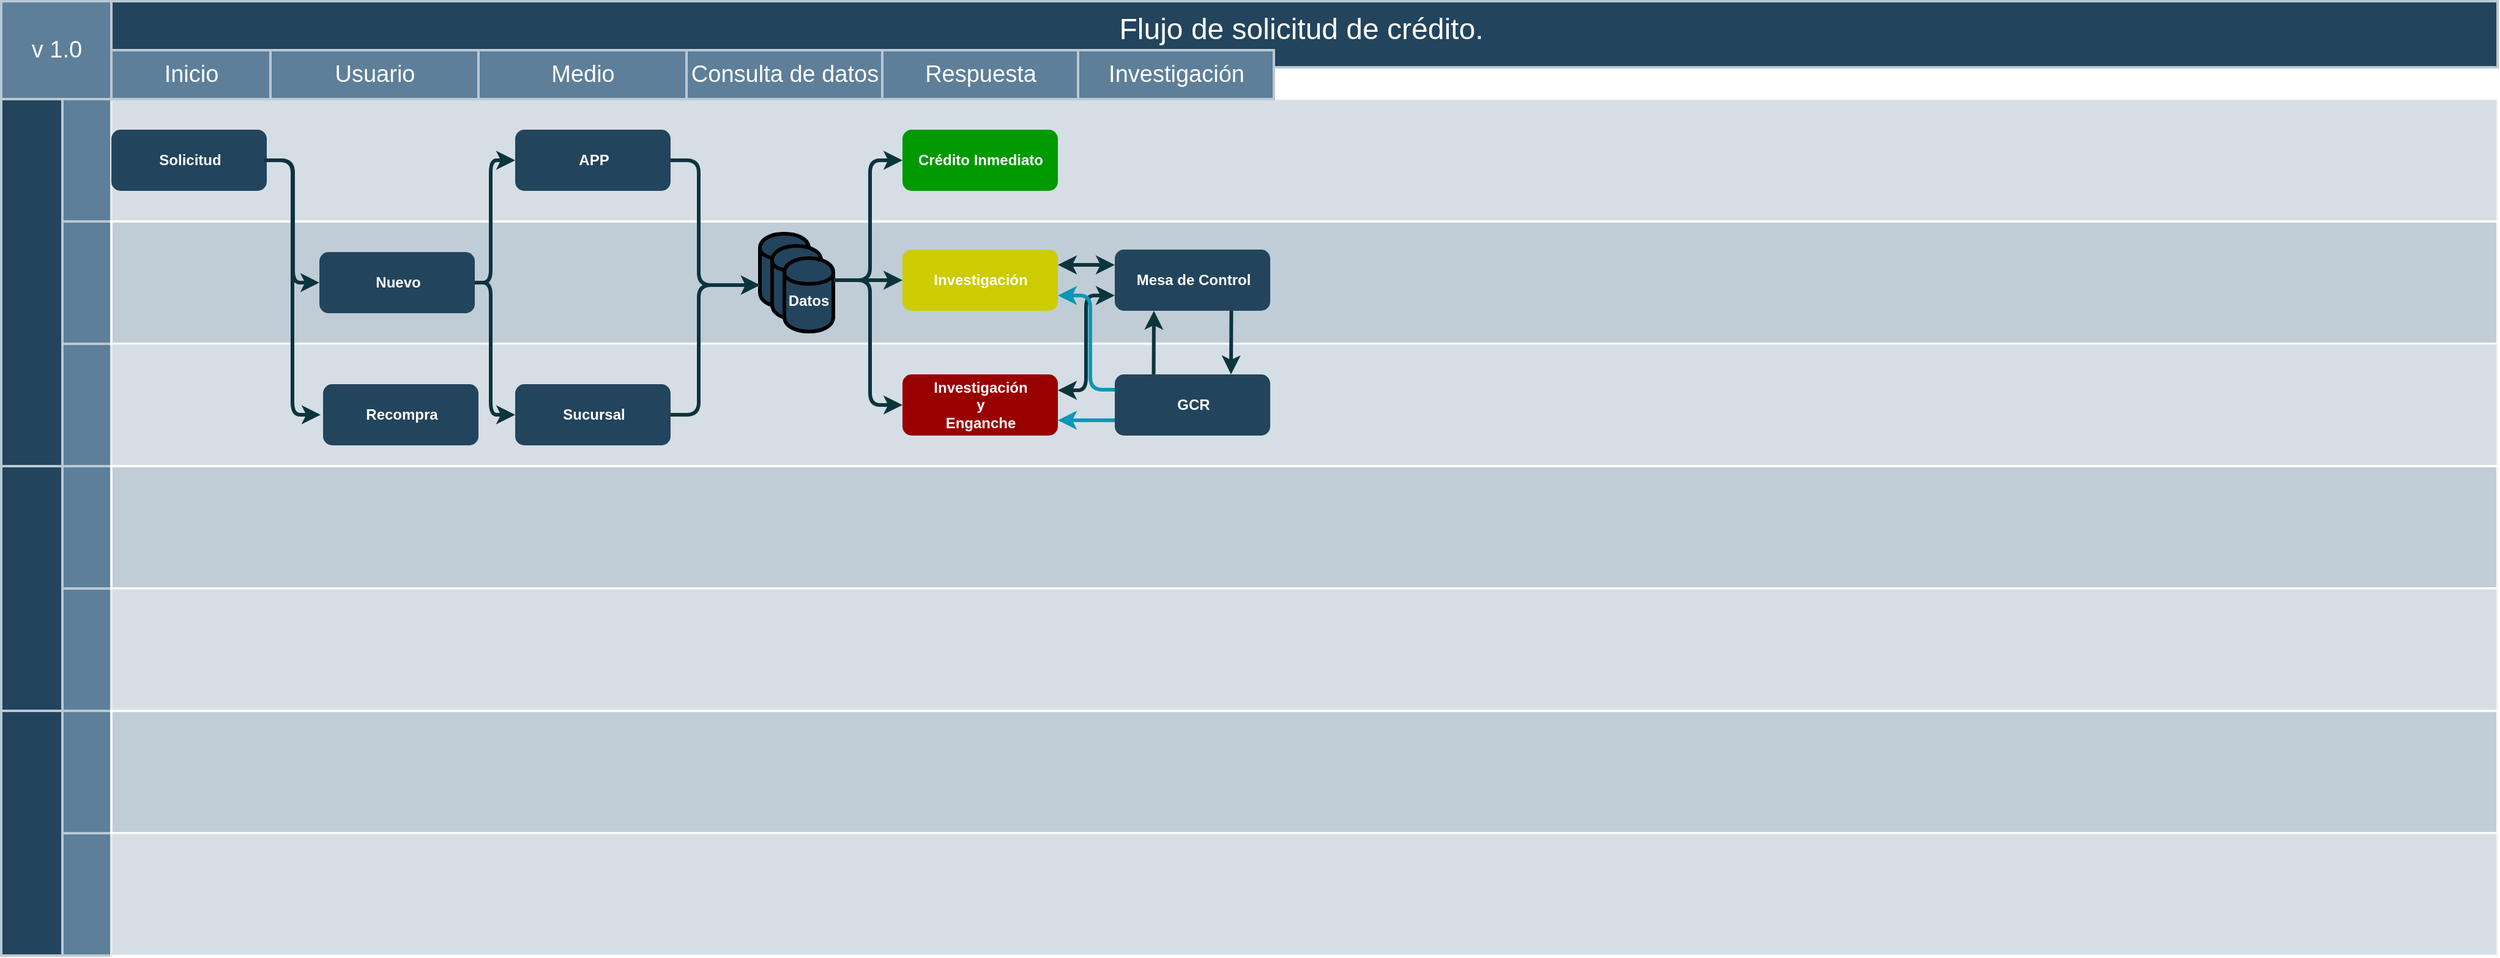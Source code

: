 <mxfile version="13.4.9" type="github">
  <diagram id="6a731a19-8d31-9384-78a2-239565b7b9f0" name="Page-1">
    <mxGraphModel dx="3136" dy="1153" grid="1" gridSize="10" guides="1" tooltips="1" connect="1" arrows="1" fold="1" page="1" pageScale="1" pageWidth="1169" pageHeight="827" background="#ffffff" math="0" shadow="0">
      <root>
        <mxCell id="0" />
        <mxCell id="1" parent="0" />
        <mxCell id="56" value="Flujo de solicitud de crédito." style="strokeColor=#BAC8D3;fillColor=#23445D;fontSize=24;strokeWidth=2;fontFamily=Helvetica;html=1;fontColor=#FFFFFF;fontStyle=0;spacingBottom=8;spacingRight=0;spacingLeft=83;" parent="1" vertex="1">
          <mxGeometry x="0.33" y="827" width="2039.67" height="54" as="geometry" />
        </mxCell>
        <mxCell id="57" value="" style="strokeColor=#BAC8D3;fillColor=#23445D;fontSize=24;strokeWidth=2;horizontal=0;fontFamily=Helvetica;html=1;fontColor=#FFFFFF;fontStyle=0" parent="1" vertex="1">
          <mxGeometry y="907" width="50" height="300" as="geometry" />
        </mxCell>
        <mxCell id="58" value="" style="strokeColor=#BAC8D3;fillColor=#5d7f99;fontSize=19;strokeWidth=2;horizontal=0;fontFamily=Helvetica;html=1;labelBackgroundColor=none;fontColor=#FFFFFF;" parent="1" vertex="1">
          <mxGeometry x="50" y="907" width="40" height="100" as="geometry" />
        </mxCell>
        <mxCell id="59" value="v 1.0" style="strokeColor=#BAC8D3;fillColor=#5d7f99;fontSize=19;strokeWidth=2;fontFamily=Helvetica;html=1;labelBackgroundColor=none;fontColor=#FFFFFF;" parent="1" vertex="1">
          <mxGeometry y="827" width="90" height="80" as="geometry" />
        </mxCell>
        <mxCell id="60" value="" style="strokeColor=#BAC8D3;fillColor=#5d7f99;fontSize=19;strokeWidth=2;horizontal=0;fontFamily=Helvetica;html=1;labelBackgroundColor=none;fontColor=#FFFFFF;" parent="1" vertex="1">
          <mxGeometry x="50" y="1007" width="40" height="100" as="geometry" />
        </mxCell>
        <mxCell id="61" value="" style="strokeColor=#BAC8D3;fillColor=#5d7f99;fontSize=19;strokeWidth=2;horizontal=0;fontFamily=Helvetica;html=1;labelBackgroundColor=none;fontColor=#FFFFFF;" parent="1" vertex="1">
          <mxGeometry x="50" y="1107" width="40" height="100" as="geometry" />
        </mxCell>
        <mxCell id="62" value="" style="strokeColor=#BAC8D3;fillColor=#5d7f99;fontSize=19;strokeWidth=2;horizontal=0;fontFamily=Helvetica;html=1;labelBackgroundColor=none;fontColor=#FFFFFF;" parent="1" vertex="1">
          <mxGeometry x="50" y="1307" width="40" height="100" as="geometry" />
        </mxCell>
        <mxCell id="63" value="" style="strokeColor=#BAC8D3;fillColor=#5d7f99;fontSize=19;strokeWidth=2;horizontal=0;fontFamily=Helvetica;html=1;labelBackgroundColor=none;fontColor=#FFFFFF;" parent="1" vertex="1">
          <mxGeometry x="50" y="1207" width="40" height="100" as="geometry" />
        </mxCell>
        <mxCell id="64" value="" style="strokeColor=#BAC8D3;fillColor=#23445D;fontSize=24;strokeWidth=2;horizontal=0;fontFamily=Helvetica;html=1;fontColor=#FFFFFF;fontStyle=0" parent="1" vertex="1">
          <mxGeometry y="1207" width="50" height="200" as="geometry" />
        </mxCell>
        <mxCell id="65" value="" style="strokeColor=#BAC8D3;fillColor=#5d7f99;fontSize=19;strokeWidth=2;horizontal=0;fontFamily=Helvetica;html=1;labelBackgroundColor=none;fontColor=#FFFFFF;" parent="1" vertex="1">
          <mxGeometry x="50" y="1507" width="40" height="100" as="geometry" />
        </mxCell>
        <mxCell id="66" value="" style="strokeColor=#BAC8D3;fillColor=#5d7f99;fontSize=19;strokeWidth=2;horizontal=0;fontFamily=Helvetica;html=1;labelBackgroundColor=none;fontColor=#FFFFFF;" parent="1" vertex="1">
          <mxGeometry x="50" y="1407" width="40" height="100" as="geometry" />
        </mxCell>
        <mxCell id="67" value="" style="strokeColor=#BAC8D3;fillColor=#23445D;fontSize=24;strokeWidth=2;horizontal=0;fontFamily=Helvetica;html=1;fontColor=#FFFFFF;fontStyle=0" parent="1" vertex="1">
          <mxGeometry y="1407" width="50" height="200" as="geometry" />
        </mxCell>
        <mxCell id="68" value="" style="strokeColor=#FFFFFF;fillColor=#BAC8D3;fontSize=18;strokeWidth=2;fontFamily=Helvetica;html=1;opacity=60;" parent="1" vertex="1">
          <mxGeometry x="90" y="907" width="1950" height="100" as="geometry" />
        </mxCell>
        <mxCell id="69" value="" style="strokeColor=#FFFFFF;fillColor=#BAC8D3;fontSize=18;strokeWidth=2;fontFamily=Helvetica;html=1;opacity=90;" parent="1" vertex="1">
          <mxGeometry x="90" y="1007" width="1950" height="100" as="geometry" />
        </mxCell>
        <mxCell id="70" value="" style="strokeColor=#FFFFFF;fillColor=#BAC8D3;fontSize=18;strokeWidth=2;fontFamily=Helvetica;html=1;opacity=60;" parent="1" vertex="1">
          <mxGeometry x="90" y="1107" width="1950" height="100" as="geometry" />
        </mxCell>
        <mxCell id="71" value="" style="strokeColor=#FFFFFF;fillColor=#BAC8D3;fontSize=18;strokeWidth=2;fontFamily=Helvetica;html=1;opacity=90;" parent="1" vertex="1">
          <mxGeometry x="90" y="1207" width="1950" height="100" as="geometry" />
        </mxCell>
        <mxCell id="72" value="" style="strokeColor=#FFFFFF;fillColor=#BAC8D3;fontSize=18;strokeWidth=2;fontFamily=Helvetica;html=1;opacity=60;" parent="1" vertex="1">
          <mxGeometry x="90" y="1307" width="1950" height="100" as="geometry" />
        </mxCell>
        <mxCell id="73" value="" style="strokeColor=#FFFFFF;fillColor=#BAC8D3;fontSize=18;strokeWidth=2;fontFamily=Helvetica;html=1;opacity=90;" parent="1" vertex="1">
          <mxGeometry x="90" y="1407" width="1950" height="100" as="geometry" />
        </mxCell>
        <mxCell id="74" value="" style="strokeColor=#FFFFFF;fillColor=#BAC8D3;fontSize=18;strokeWidth=2;fontFamily=Helvetica;html=1;opacity=60;" parent="1" vertex="1">
          <mxGeometry x="90" y="1507" width="1950" height="100" as="geometry" />
        </mxCell>
        <mxCell id="90" value="&lt;b&gt;&lt;font color=&quot;#FFFFFF&quot;&gt;Solicitud&lt;/font&gt;&lt;/b&gt;" style="rounded=1;fillColor=#23445D;strokeColor=none;strokeWidth=2;fontFamily=Helvetica;html=1;gradientColor=none;" parent="1" vertex="1">
          <mxGeometry x="90.005" y="932" width="127" height="50" as="geometry" />
        </mxCell>
        <mxCell id="92" value="&lt;font color=&quot;#FFFFFF&quot;&gt;&lt;b&gt;Nuevo&lt;/b&gt;&lt;/font&gt;" style="rounded=1;fillColor=#23445D;strokeColor=none;strokeWidth=2;fontFamily=Helvetica;html=1;gradientColor=none;" parent="1" vertex="1">
          <mxGeometry x="260.004" y="1032" width="127" height="50" as="geometry" />
        </mxCell>
        <mxCell id="140" value="" style="group" parent="1" vertex="1" connectable="0">
          <mxGeometry x="90" y="867" width="300" height="40" as="geometry" />
        </mxCell>
        <mxCell id="141" value="Inicio" style="strokeColor=#BAC8D3;fillColor=#5d7f99;fontSize=19;strokeWidth=2;fontFamily=Helvetica;html=1;labelBackgroundColor=none;fontColor=#FFFFFF;" parent="140" vertex="1">
          <mxGeometry width="130.0" height="40" as="geometry" />
        </mxCell>
        <mxCell id="142" value="Usuario" style="strokeColor=#BAC8D3;fillColor=#5d7f99;fontSize=19;strokeWidth=2;fontFamily=Helvetica;html=1;labelBackgroundColor=none;fontColor=#FFFFFF;" parent="140" vertex="1">
          <mxGeometry x="130" width="170" height="40" as="geometry" />
        </mxCell>
        <mxCell id="143" value="Medio" style="strokeColor=#BAC8D3;fillColor=#5d7f99;fontSize=19;strokeWidth=2;fontFamily=Helvetica;html=1;labelBackgroundColor=none;fontColor=#FFFFFF;" parent="1" vertex="1">
          <mxGeometry x="390" y="867" width="170" height="40" as="geometry" />
        </mxCell>
        <mxCell id="L_8B3M4ZMhIBCMp_4Mvt-145" value="" style="edgeStyle=elbowEdgeStyle;elbow=horizontal;strokeWidth=3;strokeColor=#0C343D;fontFamily=Helvetica;html=1;exitX=1;exitY=0.5;exitDx=0;exitDy=0;entryX=0;entryY=0.5;entryDx=0;entryDy=0;" parent="1" source="90" target="92" edge="1">
          <mxGeometry x="-358.901" y="420" width="131.973" height="100" as="geometry">
            <mxPoint x="240.004" y="970" as="sourcePoint" />
            <mxPoint x="350.555" y="870" as="targetPoint" />
          </mxGeometry>
        </mxCell>
        <mxCell id="L_8B3M4ZMhIBCMp_4Mvt-146" value="&lt;font color=&quot;#FFFFFF&quot;&gt;&lt;b&gt;Recompra&lt;/b&gt;&lt;/font&gt;" style="rounded=1;fillColor=#23445D;strokeColor=none;strokeWidth=2;fontFamily=Helvetica;html=1;gradientColor=none;" parent="1" vertex="1">
          <mxGeometry x="263.004" y="1140" width="127" height="50" as="geometry" />
        </mxCell>
        <mxCell id="L_8B3M4ZMhIBCMp_4Mvt-147" value="" style="edgeStyle=elbowEdgeStyle;elbow=horizontal;strokeWidth=3;strokeColor=#0C343D;fontFamily=Helvetica;html=1;exitX=1;exitY=0.5;exitDx=0;exitDy=0;entryX=0;entryY=0.5;entryDx=0;entryDy=0;" parent="1" edge="1">
          <mxGeometry x="-350.901" y="430" width="131.973" height="100" as="geometry">
            <mxPoint x="215.005" y="957" as="sourcePoint" />
            <mxPoint x="261.004" y="1165.0" as="targetPoint" />
            <Array as="points">
              <mxPoint x="238" y="1070" />
              <mxPoint x="228" y="1090" />
            </Array>
          </mxGeometry>
        </mxCell>
        <mxCell id="L_8B3M4ZMhIBCMp_4Mvt-148" value="&lt;font color=&quot;#FFFFFF&quot;&gt;&lt;b&gt;APP&lt;/b&gt;&lt;/font&gt;" style="rounded=1;fillColor=#23445D;strokeColor=none;strokeWidth=2;fontFamily=Helvetica;html=1;gradientColor=none;" parent="1" vertex="1">
          <mxGeometry x="420.004" y="932" width="127" height="50" as="geometry" />
        </mxCell>
        <mxCell id="L_8B3M4ZMhIBCMp_4Mvt-149" value="&lt;font color=&quot;#FFFFFF&quot;&gt;&lt;b&gt;Sucursal&lt;/b&gt;&lt;/font&gt;" style="rounded=1;fillColor=#23445D;strokeColor=none;strokeWidth=2;fontFamily=Helvetica;html=1;gradientColor=none;" parent="1" vertex="1">
          <mxGeometry x="420.004" y="1140" width="127" height="50" as="geometry" />
        </mxCell>
        <mxCell id="L_8B3M4ZMhIBCMp_4Mvt-150" value="" style="edgeStyle=elbowEdgeStyle;elbow=horizontal;strokeWidth=3;strokeColor=#0C343D;fontFamily=Helvetica;html=1;exitX=1;exitY=0.5;exitDx=0;exitDy=0;entryX=0;entryY=0.5;entryDx=0;entryDy=0;" parent="1" source="92" target="L_8B3M4ZMhIBCMp_4Mvt-148" edge="1">
          <mxGeometry x="-145.901" y="526" width="131.973" height="100" as="geometry">
            <mxPoint x="420.005" y="1053.0" as="sourcePoint" />
            <mxPoint x="466.004" y="1261.0" as="targetPoint" />
            <Array as="points">
              <mxPoint x="400" y="1057" />
              <mxPoint x="433" y="1186" />
            </Array>
          </mxGeometry>
        </mxCell>
        <mxCell id="L_8B3M4ZMhIBCMp_4Mvt-151" value="" style="edgeStyle=elbowEdgeStyle;elbow=horizontal;strokeWidth=3;strokeColor=#0C343D;fontFamily=Helvetica;html=1;exitX=1;exitY=0.5;exitDx=0;exitDy=0;entryX=0;entryY=0.5;entryDx=0;entryDy=0;" parent="1" source="92" target="L_8B3M4ZMhIBCMp_4Mvt-149" edge="1">
          <mxGeometry x="-155.901" y="534" width="131.973" height="100" as="geometry">
            <mxPoint x="410.005" y="1061.0" as="sourcePoint" />
            <mxPoint x="456.004" y="1269.0" as="targetPoint" />
            <Array as="points">
              <mxPoint x="400" y="1170" />
              <mxPoint x="423" y="1194" />
            </Array>
          </mxGeometry>
        </mxCell>
        <mxCell id="L_8B3M4ZMhIBCMp_4Mvt-152" value="Consulta de datos" style="strokeColor=#BAC8D3;fillColor=#5d7f99;fontSize=19;strokeWidth=2;fontFamily=Helvetica;html=1;labelBackgroundColor=none;fontColor=#FFFFFF;" parent="1" vertex="1">
          <mxGeometry x="560" y="867" width="160" height="40" as="geometry" />
        </mxCell>
        <mxCell id="L_8B3M4ZMhIBCMp_4Mvt-153" value="" style="shape=cylinder;whiteSpace=wrap;html=1;boundedLbl=1;backgroundOutline=1;strokeWidth=3;fillColor=#23445D;" parent="1" vertex="1">
          <mxGeometry x="620" y="1017" width="40" height="60" as="geometry" />
        </mxCell>
        <mxCell id="L_8B3M4ZMhIBCMp_4Mvt-155" value="" style="shape=cylinder;whiteSpace=wrap;html=1;boundedLbl=1;backgroundOutline=1;strokeWidth=3;fillColor=#23445D;" parent="1" vertex="1">
          <mxGeometry x="630" y="1027" width="40" height="60" as="geometry" />
        </mxCell>
        <mxCell id="L_8B3M4ZMhIBCMp_4Mvt-156" value="" style="shape=cylinder;whiteSpace=wrap;html=1;boundedLbl=1;backgroundOutline=1;strokeWidth=3;fillColor=#23445D;" parent="1" vertex="1">
          <mxGeometry x="640" y="1037" width="40" height="60" as="geometry" />
        </mxCell>
        <mxCell id="L_8B3M4ZMhIBCMp_4Mvt-157" value="" style="edgeStyle=elbowEdgeStyle;elbow=horizontal;strokeWidth=3;strokeColor=#0C343D;fontFamily=Helvetica;html=1;entryX=0;entryY=0.7;entryDx=0;entryDy=0;exitX=1;exitY=0.5;exitDx=0;exitDy=0;" parent="1" source="L_8B3M4ZMhIBCMp_4Mvt-148" target="L_8B3M4ZMhIBCMp_4Mvt-153" edge="1">
          <mxGeometry x="27.099" y="629" width="131.973" height="100" as="geometry">
            <mxPoint x="560.004" y="1160.0" as="sourcePoint" />
            <mxPoint x="593.004" y="1060.0" as="targetPoint" />
            <Array as="points">
              <mxPoint x="570" y="1070" />
              <mxPoint x="573" y="1160" />
              <mxPoint x="606" y="1289" />
            </Array>
          </mxGeometry>
        </mxCell>
        <mxCell id="L_8B3M4ZMhIBCMp_4Mvt-158" value="" style="edgeStyle=elbowEdgeStyle;elbow=horizontal;strokeWidth=3;strokeColor=#0C343D;fontFamily=Helvetica;html=1;exitX=1;exitY=0.5;exitDx=0;exitDy=0;entryX=0;entryY=0.7;entryDx=0;entryDy=0;" parent="1" source="L_8B3M4ZMhIBCMp_4Mvt-149" target="L_8B3M4ZMhIBCMp_4Mvt-153" edge="1">
          <mxGeometry x="47.099" y="639" width="131.973" height="100" as="geometry">
            <mxPoint x="580.004" y="1170.0" as="sourcePoint" />
            <mxPoint x="613.004" y="1070.0" as="targetPoint" />
            <Array as="points">
              <mxPoint x="570" y="1100" />
              <mxPoint x="626" y="1299" />
            </Array>
          </mxGeometry>
        </mxCell>
        <mxCell id="L_8B3M4ZMhIBCMp_4Mvt-159" value="&lt;div&gt;&lt;font color=&quot;#FFFFFF&quot;&gt;&lt;b&gt;Investigación&lt;/b&gt;&lt;/font&gt;&lt;/div&gt;&lt;div&gt;&lt;font color=&quot;#FFFFFF&quot;&gt;&lt;b&gt;y&lt;/b&gt;&lt;/font&gt;&lt;/div&gt;&lt;div&gt;&lt;font color=&quot;#FFFFFF&quot;&gt;&lt;b&gt; Enganche&lt;/b&gt;&lt;/font&gt;&lt;/div&gt;" style="rounded=1;strokeColor=none;strokeWidth=2;fontFamily=Helvetica;html=1;gradientColor=none;fillColor=#990000;" parent="1" vertex="1">
          <mxGeometry x="736.504" y="1132" width="127" height="50" as="geometry" />
        </mxCell>
        <mxCell id="L_8B3M4ZMhIBCMp_4Mvt-161" value="Respuesta" style="strokeColor=#BAC8D3;fillColor=#5d7f99;fontSize=19;strokeWidth=2;fontFamily=Helvetica;html=1;labelBackgroundColor=none;fontColor=#FFFFFF;" parent="1" vertex="1">
          <mxGeometry x="720" y="867" width="160" height="40" as="geometry" />
        </mxCell>
        <mxCell id="L_8B3M4ZMhIBCMp_4Mvt-162" value="&lt;font color=&quot;#FFFFFF&quot;&gt;&lt;b&gt;Investigación&lt;/b&gt;&lt;/font&gt;" style="rounded=1;strokeColor=none;strokeWidth=2;fontFamily=Helvetica;html=1;gradientColor=none;fillColor=#CCCC00;" parent="1" vertex="1">
          <mxGeometry x="736.504" y="1030" width="127" height="50" as="geometry" />
        </mxCell>
        <mxCell id="L_8B3M4ZMhIBCMp_4Mvt-163" value="&lt;font color=&quot;#FFFFFF&quot;&gt;&lt;b&gt;Crédito Inmediato&lt;br&gt;&lt;/b&gt;&lt;/font&gt;" style="rounded=1;strokeColor=none;strokeWidth=2;fontFamily=Helvetica;html=1;gradientColor=none;fillColor=#009900;" parent="1" vertex="1">
          <mxGeometry x="736.504" y="932" width="127" height="50" as="geometry" />
        </mxCell>
        <mxCell id="L_8B3M4ZMhIBCMp_4Mvt-164" value="" style="edgeStyle=elbowEdgeStyle;elbow=horizontal;strokeWidth=3;strokeColor=#0C343D;fontFamily=Helvetica;html=1;exitX=1;exitY=0.3;exitDx=0;exitDy=0;entryX=0;entryY=0.5;entryDx=0;entryDy=0;" parent="1" source="L_8B3M4ZMhIBCMp_4Mvt-156" target="L_8B3M4ZMhIBCMp_4Mvt-163" edge="1">
          <mxGeometry x="190.099" y="732" width="131.973" height="100" as="geometry">
            <mxPoint x="710.004" y="1060.0" as="sourcePoint" />
            <mxPoint x="783" y="1162" as="targetPoint" />
            <Array as="points">
              <mxPoint x="710" y="1020" />
              <mxPoint x="720" y="1090" />
              <mxPoint x="733" y="1173" />
              <mxPoint x="736" y="1263" />
              <mxPoint x="769" y="1392" />
            </Array>
          </mxGeometry>
        </mxCell>
        <mxCell id="L_8B3M4ZMhIBCMp_4Mvt-165" value="" style="edgeStyle=elbowEdgeStyle;elbow=horizontal;strokeWidth=3;strokeColor=#0C343D;fontFamily=Helvetica;html=1;entryX=0;entryY=0.5;entryDx=0;entryDy=0;exitX=1;exitY=0.3;exitDx=0;exitDy=0;" parent="1" source="L_8B3M4ZMhIBCMp_4Mvt-156" target="L_8B3M4ZMhIBCMp_4Mvt-162" edge="1">
          <mxGeometry x="200.099" y="742" width="131.973" height="100" as="geometry">
            <mxPoint x="690" y="1065.0" as="sourcePoint" />
            <mxPoint x="746.504" y="967.0" as="targetPoint" />
            <Array as="points">
              <mxPoint x="710" y="1057" />
              <mxPoint x="730" y="1100" />
              <mxPoint x="743" y="1183" />
              <mxPoint x="746" y="1273" />
              <mxPoint x="779" y="1402" />
            </Array>
          </mxGeometry>
        </mxCell>
        <mxCell id="L_8B3M4ZMhIBCMp_4Mvt-166" value="" style="edgeStyle=elbowEdgeStyle;elbow=horizontal;strokeWidth=3;strokeColor=#0C343D;fontFamily=Helvetica;html=1;exitX=1;exitY=0.3;exitDx=0;exitDy=0;entryX=0;entryY=0.5;entryDx=0;entryDy=0;" parent="1" source="L_8B3M4ZMhIBCMp_4Mvt-156" target="L_8B3M4ZMhIBCMp_4Mvt-159" edge="1">
          <mxGeometry x="210.099" y="752" width="131.973" height="100" as="geometry">
            <mxPoint x="700" y="1075.0" as="sourcePoint" />
            <mxPoint x="756.504" y="977.0" as="targetPoint" />
            <Array as="points">
              <mxPoint x="710" y="1100" />
              <mxPoint x="730" y="1040" />
              <mxPoint x="740" y="1110" />
              <mxPoint x="753" y="1193" />
              <mxPoint x="756" y="1283" />
              <mxPoint x="789" y="1412" />
            </Array>
          </mxGeometry>
        </mxCell>
        <mxCell id="L_8B3M4ZMhIBCMp_4Mvt-168" value="&lt;b&gt;&lt;font color=&quot;#FFFFFF&quot;&gt;Datos&lt;/font&gt;&lt;/b&gt;" style="text;html=1;strokeColor=none;fillColor=none;align=center;verticalAlign=middle;whiteSpace=wrap;rounded=0;" parent="1" vertex="1">
          <mxGeometry x="640" y="1062" width="40" height="20" as="geometry" />
        </mxCell>
        <mxCell id="L_8B3M4ZMhIBCMp_4Mvt-169" value="&lt;font color=&quot;#FFFFFF&quot;&gt;&lt;b&gt;GCR&lt;/b&gt;&lt;/font&gt;" style="rounded=1;fillColor=#23445D;strokeColor=none;strokeWidth=2;fontFamily=Helvetica;html=1;gradientColor=none;" parent="1" vertex="1">
          <mxGeometry x="910.004" y="1132" width="127" height="50" as="geometry" />
        </mxCell>
        <mxCell id="L_8B3M4ZMhIBCMp_4Mvt-170" value="Investigación" style="strokeColor=#BAC8D3;fillColor=#5d7f99;fontSize=19;strokeWidth=2;fontFamily=Helvetica;html=1;labelBackgroundColor=none;fontColor=#FFFFFF;" parent="1" vertex="1">
          <mxGeometry x="880" y="867" width="160" height="40" as="geometry" />
        </mxCell>
        <mxCell id="L_8B3M4ZMhIBCMp_4Mvt-171" value="&lt;font color=&quot;#FFFFFF&quot;&gt;&lt;b&gt;Mesa de Control&lt;br&gt;&lt;/b&gt;&lt;/font&gt;" style="rounded=1;fillColor=#23445D;strokeColor=none;strokeWidth=2;fontFamily=Helvetica;html=1;gradientColor=none;" parent="1" vertex="1">
          <mxGeometry x="910.004" y="1030" width="127" height="50" as="geometry" />
        </mxCell>
        <mxCell id="l3mfxVfRqM96wmPtT7w8-145" value="" style="edgeStyle=elbowEdgeStyle;elbow=horizontal;strokeWidth=3;strokeColor=#0C343D;fontFamily=Helvetica;html=1;exitX=0;exitY=0.25;exitDx=0;exitDy=0;entryX=1;entryY=0.25;entryDx=0;entryDy=0;startArrow=classic;startFill=1;" edge="1" parent="1" source="L_8B3M4ZMhIBCMp_4Mvt-171" target="L_8B3M4ZMhIBCMp_4Mvt-162">
          <mxGeometry x="400.099" y="785" width="131.973" height="100" as="geometry">
            <mxPoint x="870" y="1088" as="sourcePoint" />
            <mxPoint x="926.504" y="1190" as="targetPoint" />
            <Array as="points">
              <mxPoint x="880" y="1070" />
              <mxPoint x="920" y="1073" />
              <mxPoint x="930" y="1143" />
              <mxPoint x="943" y="1226" />
              <mxPoint x="946" y="1316" />
              <mxPoint x="979" y="1445" />
            </Array>
          </mxGeometry>
        </mxCell>
        <mxCell id="l3mfxVfRqM96wmPtT7w8-146" value="" style="edgeStyle=elbowEdgeStyle;elbow=horizontal;strokeWidth=3;strokeColor=#0C343D;fontFamily=Helvetica;html=1;startArrow=classic;startFill=1;exitX=0;exitY=0.75;exitDx=0;exitDy=0;" edge="1" parent="1" source="L_8B3M4ZMhIBCMp_4Mvt-171" target="L_8B3M4ZMhIBCMp_4Mvt-159">
          <mxGeometry x="406.599" y="860" width="131.973" height="100" as="geometry">
            <mxPoint x="916.504" y="1130" as="sourcePoint" />
            <mxPoint x="870.004" y="1130" as="targetPoint" />
            <Array as="points">
              <mxPoint x="886.5" y="1145" />
              <mxPoint x="926.5" y="1148" />
              <mxPoint x="936.5" y="1218" />
              <mxPoint x="949.5" y="1301" />
              <mxPoint x="952.5" y="1391" />
              <mxPoint x="985.5" y="1520" />
            </Array>
          </mxGeometry>
        </mxCell>
        <mxCell id="l3mfxVfRqM96wmPtT7w8-147" value="" style="edgeStyle=elbowEdgeStyle;elbow=horizontal;strokeWidth=3;strokeColor=#0C343D;fontFamily=Helvetica;html=1;exitX=0.75;exitY=1;exitDx=0;exitDy=0;entryX=0.75;entryY=0;entryDx=0;entryDy=0;" edge="1" parent="1" source="L_8B3M4ZMhIBCMp_4Mvt-171" target="L_8B3M4ZMhIBCMp_4Mvt-169">
          <mxGeometry x="590.099" y="794" width="131.973" height="100" as="geometry">
            <mxPoint x="1060" y="1097" as="sourcePoint" />
            <mxPoint x="1116.504" y="1199" as="targetPoint" />
            <Array as="points">
              <mxPoint x="1005" y="1110" />
              <mxPoint x="1110" y="1082" />
              <mxPoint x="1120" y="1152" />
              <mxPoint x="1133" y="1235" />
              <mxPoint x="1136" y="1325" />
              <mxPoint x="1169" y="1454" />
            </Array>
          </mxGeometry>
        </mxCell>
        <mxCell id="l3mfxVfRqM96wmPtT7w8-148" value="" style="edgeStyle=elbowEdgeStyle;elbow=horizontal;strokeWidth=3;strokeColor=#0C343D;fontFamily=Helvetica;html=1;exitX=0.25;exitY=0;exitDx=0;exitDy=0;entryX=0.25;entryY=1;entryDx=0;entryDy=0;" edge="1" parent="1" source="L_8B3M4ZMhIBCMp_4Mvt-169" target="L_8B3M4ZMhIBCMp_4Mvt-171">
          <mxGeometry x="600.099" y="804" width="131.973" height="100" as="geometry">
            <mxPoint x="1015.254" y="1090" as="sourcePoint" />
            <mxPoint x="1015.254" y="1142" as="targetPoint" />
            <Array as="points">
              <mxPoint x="942" y="1110" />
              <mxPoint x="1120" y="1092" />
              <mxPoint x="1130" y="1162" />
              <mxPoint x="1143" y="1245" />
              <mxPoint x="1146" y="1335" />
              <mxPoint x="1179" y="1464" />
            </Array>
          </mxGeometry>
        </mxCell>
        <mxCell id="l3mfxVfRqM96wmPtT7w8-149" value="" style="edgeStyle=elbowEdgeStyle;elbow=horizontal;strokeWidth=3;fontFamily=Helvetica;html=1;exitX=0;exitY=0.25;exitDx=0;exitDy=0;entryX=1;entryY=0.75;entryDx=0;entryDy=0;strokeColor=#0B97B5;" edge="1" parent="1" source="L_8B3M4ZMhIBCMp_4Mvt-169" target="L_8B3M4ZMhIBCMp_4Mvt-162">
          <mxGeometry x="558.349" y="806" width="131.973" height="100" as="geometry">
            <mxPoint x="900.004" y="1134" as="sourcePoint" />
            <mxPoint x="900.004" y="1082" as="targetPoint" />
            <Array as="points">
              <mxPoint x="890" y="1110" />
              <mxPoint x="1078.25" y="1094" />
              <mxPoint x="1088.25" y="1164" />
              <mxPoint x="1101.25" y="1247" />
              <mxPoint x="1104.25" y="1337" />
              <mxPoint x="1137.25" y="1466" />
            </Array>
          </mxGeometry>
        </mxCell>
        <mxCell id="l3mfxVfRqM96wmPtT7w8-150" value="" style="edgeStyle=elbowEdgeStyle;elbow=horizontal;strokeWidth=3;fontFamily=Helvetica;html=1;exitX=0;exitY=0.75;exitDx=0;exitDy=0;entryX=1;entryY=0.75;entryDx=0;entryDy=0;strokeColor=#0B97B5;" edge="1" parent="1" source="L_8B3M4ZMhIBCMp_4Mvt-169" target="L_8B3M4ZMhIBCMp_4Mvt-159">
          <mxGeometry x="568.349" y="816" width="131.973" height="100" as="geometry">
            <mxPoint x="920.004" y="1154.5" as="sourcePoint" />
            <mxPoint x="873.504" y="1077.5" as="targetPoint" />
            <Array as="points">
              <mxPoint x="880" y="1157" />
              <mxPoint x="1088.25" y="1104" />
              <mxPoint x="1098.25" y="1174" />
              <mxPoint x="1111.25" y="1257" />
              <mxPoint x="1114.25" y="1347" />
              <mxPoint x="1147.25" y="1476" />
            </Array>
          </mxGeometry>
        </mxCell>
      </root>
    </mxGraphModel>
  </diagram>
</mxfile>
